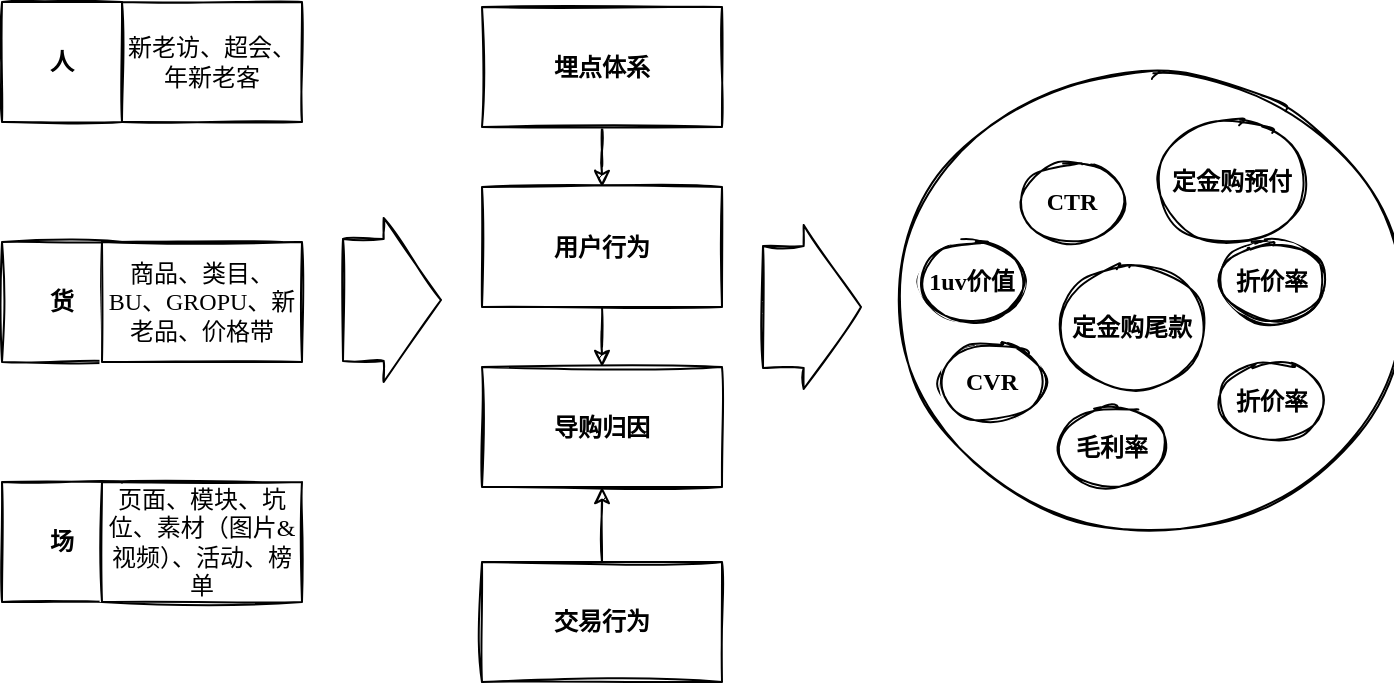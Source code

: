 <mxfile version="15.8.2" type="github">
  <diagram id="DVm1cHAixFEP3yzzqtct" name="第 1 页">
    <mxGraphModel dx="782" dy="457" grid="1" gridSize="10" guides="1" tooltips="1" connect="1" arrows="1" fold="1" page="1" pageScale="1" pageWidth="827" pageHeight="1169" math="0" shadow="0">
      <root>
        <mxCell id="0" />
        <mxCell id="1" parent="0" />
        <mxCell id="v-lsGg8hNjmcbaT2HnY6-23" value="" style="ellipse;whiteSpace=wrap;html=1;aspect=fixed;fontFamily=Comic Sans MS;fontStyle=1;sketch=1;" vertex="1" parent="1">
          <mxGeometry x="545" y="140" width="240" height="240" as="geometry" />
        </mxCell>
        <mxCell id="v-lsGg8hNjmcbaT2HnY6-4" value="导购归因" style="rounded=0;whiteSpace=wrap;html=1;fontFamily=Comic Sans MS;fontStyle=1;sketch=1;" vertex="1" parent="1">
          <mxGeometry x="330" y="292.5" width="120" height="60" as="geometry" />
        </mxCell>
        <mxCell id="v-lsGg8hNjmcbaT2HnY6-6" value="CVR" style="ellipse;whiteSpace=wrap;html=1;fontStyle=1;fontFamily=Comic Sans MS;sketch=1;" vertex="1" parent="1">
          <mxGeometry x="560" y="280" width="50" height="40" as="geometry" />
        </mxCell>
        <mxCell id="v-lsGg8hNjmcbaT2HnY6-7" value="人" style="whiteSpace=wrap;html=1;aspect=fixed;fontFamily=Comic Sans MS;fontStyle=1;sketch=1;" vertex="1" parent="1">
          <mxGeometry x="90" y="110" width="60" height="60" as="geometry" />
        </mxCell>
        <mxCell id="v-lsGg8hNjmcbaT2HnY6-8" value="货&lt;span style=&quot;color: rgba(0, 0, 0, 0); font-size: 0px;&quot;&gt;%3CmxGraphModel%3E%3Croot%3E%3CmxCell%20id%3D%220%22%2F%3E%3CmxCell%20id%3D%221%22%20parent%3D%220%22%2F%3E%3CmxCell%20id%3D%222%22%20value%3D%22%E4%BA%BA%22%20style%3D%22whiteSpace%3Dwrap%3Bhtml%3D1%3Baspect%3Dfixed%3B%22%20vertex%3D%221%22%20parent%3D%221%22%3E%3CmxGeometry%20x%3D%22110%22%20y%3D%22170%22%20width%3D%2250%22%20height%3D%2250%22%20as%3D%22geometry%22%2F%3E%3C%2FmxCell%3E%3C%2Froot%3E%3C%2FmxGraphModel%3E&lt;/span&gt;" style="whiteSpace=wrap;html=1;aspect=fixed;fontFamily=Comic Sans MS;fontStyle=1;sketch=1;" vertex="1" parent="1">
          <mxGeometry x="90" y="230" width="60" height="60" as="geometry" />
        </mxCell>
        <mxCell id="v-lsGg8hNjmcbaT2HnY6-9" value="场" style="whiteSpace=wrap;html=1;aspect=fixed;fontFamily=Comic Sans MS;fontStyle=1;sketch=1;" vertex="1" parent="1">
          <mxGeometry x="90" y="350" width="60" height="60" as="geometry" />
        </mxCell>
        <mxCell id="v-lsGg8hNjmcbaT2HnY6-19" style="edgeStyle=orthogonalEdgeStyle;rounded=0;orthogonalLoop=1;jettySize=auto;html=1;exitX=0.5;exitY=1;exitDx=0;exitDy=0;fontFamily=Comic Sans MS;fontStyle=1;sketch=1;" edge="1" parent="1" source="v-lsGg8hNjmcbaT2HnY6-10" target="v-lsGg8hNjmcbaT2HnY6-4">
          <mxGeometry relative="1" as="geometry" />
        </mxCell>
        <mxCell id="v-lsGg8hNjmcbaT2HnY6-10" value="用户行为" style="rounded=0;whiteSpace=wrap;html=1;fontFamily=Comic Sans MS;fontStyle=1;sketch=1;" vertex="1" parent="1">
          <mxGeometry x="330" y="202.5" width="120" height="60" as="geometry" />
        </mxCell>
        <mxCell id="v-lsGg8hNjmcbaT2HnY6-18" style="edgeStyle=orthogonalEdgeStyle;rounded=0;orthogonalLoop=1;jettySize=auto;html=1;exitX=0.5;exitY=1;exitDx=0;exitDy=0;fontFamily=Comic Sans MS;fontStyle=1;sketch=1;" edge="1" parent="1" source="v-lsGg8hNjmcbaT2HnY6-14" target="v-lsGg8hNjmcbaT2HnY6-10">
          <mxGeometry relative="1" as="geometry" />
        </mxCell>
        <mxCell id="v-lsGg8hNjmcbaT2HnY6-14" value="埋点体系" style="rounded=0;whiteSpace=wrap;html=1;fontFamily=Comic Sans MS;fontStyle=1;sketch=1;" vertex="1" parent="1">
          <mxGeometry x="330" y="112.5" width="120" height="60" as="geometry" />
        </mxCell>
        <mxCell id="v-lsGg8hNjmcbaT2HnY6-30" value="新老访、超会、年新老客" style="rounded=0;whiteSpace=wrap;html=1;fontFamily=Comic Sans MS;fontStyle=0;sketch=1;" vertex="1" parent="1">
          <mxGeometry x="150" y="110" width="90" height="60" as="geometry" />
        </mxCell>
        <mxCell id="v-lsGg8hNjmcbaT2HnY6-31" value="商品、类目、BU、GROPU、新老品、价格带" style="rounded=0;whiteSpace=wrap;html=1;fontFamily=Comic Sans MS;fontStyle=1;sketch=1;" vertex="1" parent="1">
          <mxGeometry x="140" y="230" width="90" height="60" as="geometry" />
        </mxCell>
        <mxCell id="v-lsGg8hNjmcbaT2HnY6-32" value="&lt;span&gt;毛利率&lt;/span&gt;" style="ellipse;whiteSpace=wrap;html=1;fontFamily=Comic Sans MS;fontStyle=1;sketch=1;" vertex="1" parent="1">
          <mxGeometry x="620" y="312.5" width="50" height="40" as="geometry" />
        </mxCell>
        <mxCell id="v-lsGg8hNjmcbaT2HnY6-33" value="&lt;span&gt;定金购预付&lt;/span&gt;" style="ellipse;whiteSpace=wrap;html=1;fontFamily=Comic Sans MS;fontStyle=1;sketch=1;" vertex="1" parent="1">
          <mxGeometry x="670" y="170" width="70" height="60" as="geometry" />
        </mxCell>
        <mxCell id="v-lsGg8hNjmcbaT2HnY6-35" value="&lt;span&gt;定金购尾款&lt;/span&gt;" style="ellipse;whiteSpace=wrap;html=1;fontFamily=Comic Sans MS;fontStyle=1;sketch=1;" vertex="1" parent="1">
          <mxGeometry x="620" y="242.5" width="70" height="60" as="geometry" />
        </mxCell>
        <mxCell id="v-lsGg8hNjmcbaT2HnY6-36" value="页面、模块、坑位、素材（图片&amp;amp;视频）、活动、榜单" style="rounded=0;whiteSpace=wrap;html=1;fontFamily=Comic Sans MS;fontStyle=0;sketch=1;" vertex="1" parent="1">
          <mxGeometry x="140" y="350" width="100" height="60" as="geometry" />
        </mxCell>
        <mxCell id="v-lsGg8hNjmcbaT2HnY6-37" value="" style="shape=flexArrow;endArrow=classic;html=1;rounded=0;width=61;endSize=9.22;fontFamily=Comic Sans MS;fontStyle=1;sketch=1;" edge="1" parent="1">
          <mxGeometry width="50" height="50" relative="1" as="geometry">
            <mxPoint x="260" y="259" as="sourcePoint" />
            <mxPoint x="310" y="259" as="targetPoint" />
          </mxGeometry>
        </mxCell>
        <mxCell id="v-lsGg8hNjmcbaT2HnY6-47" value="" style="shape=flexArrow;endArrow=classic;html=1;rounded=0;width=61;endSize=9.22;fontFamily=Comic Sans MS;fontStyle=1;sketch=1;" edge="1" parent="1">
          <mxGeometry width="50" height="50" relative="1" as="geometry">
            <mxPoint x="470" y="262.5" as="sourcePoint" />
            <mxPoint x="520" y="262.5" as="targetPoint" />
          </mxGeometry>
        </mxCell>
        <mxCell id="v-lsGg8hNjmcbaT2HnY6-48" value="1uv价值" style="ellipse;whiteSpace=wrap;html=1;fontStyle=1;fontFamily=Comic Sans MS;sketch=1;" vertex="1" parent="1">
          <mxGeometry x="550" y="230" width="50" height="40" as="geometry" />
        </mxCell>
        <mxCell id="v-lsGg8hNjmcbaT2HnY6-49" value="&lt;span&gt;折价率&lt;/span&gt;" style="ellipse;whiteSpace=wrap;html=1;fontFamily=Comic Sans MS;fontStyle=1;sketch=1;" vertex="1" parent="1">
          <mxGeometry x="700" y="230" width="50" height="40" as="geometry" />
        </mxCell>
        <mxCell id="v-lsGg8hNjmcbaT2HnY6-52" style="edgeStyle=orthogonalEdgeStyle;rounded=0;orthogonalLoop=1;jettySize=auto;html=1;exitX=0.5;exitY=0;exitDx=0;exitDy=0;entryX=0.5;entryY=1;entryDx=0;entryDy=0;fontFamily=Comic Sans MS;sketch=1;" edge="1" parent="1" source="v-lsGg8hNjmcbaT2HnY6-51" target="v-lsGg8hNjmcbaT2HnY6-4">
          <mxGeometry relative="1" as="geometry" />
        </mxCell>
        <mxCell id="v-lsGg8hNjmcbaT2HnY6-51" value="交易行为" style="rounded=0;whiteSpace=wrap;html=1;fontFamily=Comic Sans MS;fontStyle=1;sketch=1;" vertex="1" parent="1">
          <mxGeometry x="330" y="390" width="120" height="60" as="geometry" />
        </mxCell>
        <mxCell id="v-lsGg8hNjmcbaT2HnY6-53" value="商品、类目、BU、GROPU、新老品、价格带" style="rounded=0;whiteSpace=wrap;html=1;fontFamily=Comic Sans MS;fontStyle=0;sketch=1;" vertex="1" parent="1">
          <mxGeometry x="140" y="230" width="100" height="60" as="geometry" />
        </mxCell>
        <mxCell id="v-lsGg8hNjmcbaT2HnY6-55" value="&lt;span&gt;折价率&lt;/span&gt;" style="ellipse;whiteSpace=wrap;html=1;fontFamily=Comic Sans MS;fontStyle=1;sketch=1;" vertex="1" parent="1">
          <mxGeometry x="700" y="230" width="50" height="40" as="geometry" />
        </mxCell>
        <mxCell id="v-lsGg8hNjmcbaT2HnY6-56" value="&lt;span&gt;折价率&lt;/span&gt;" style="ellipse;whiteSpace=wrap;html=1;fontFamily=Comic Sans MS;fontStyle=1;sketch=1;" vertex="1" parent="1">
          <mxGeometry x="700" y="290" width="50" height="40" as="geometry" />
        </mxCell>
        <mxCell id="v-lsGg8hNjmcbaT2HnY6-57" value="CVR" style="ellipse;whiteSpace=wrap;html=1;fontStyle=1;fontFamily=Comic Sans MS;sketch=1;" vertex="1" parent="1">
          <mxGeometry x="560" y="280" width="50" height="40" as="geometry" />
        </mxCell>
        <mxCell id="v-lsGg8hNjmcbaT2HnY6-58" value="1uv价值" style="ellipse;whiteSpace=wrap;html=1;fontStyle=1;fontFamily=Comic Sans MS;sketch=1;" vertex="1" parent="1">
          <mxGeometry x="550" y="230" width="50" height="40" as="geometry" />
        </mxCell>
        <mxCell id="v-lsGg8hNjmcbaT2HnY6-61" value="&lt;span&gt;CTR&lt;/span&gt;" style="ellipse;whiteSpace=wrap;html=1;fontFamily=Comic Sans MS;fontStyle=1;sketch=1;" vertex="1" parent="1">
          <mxGeometry x="600" y="190" width="50" height="40" as="geometry" />
        </mxCell>
      </root>
    </mxGraphModel>
  </diagram>
</mxfile>
